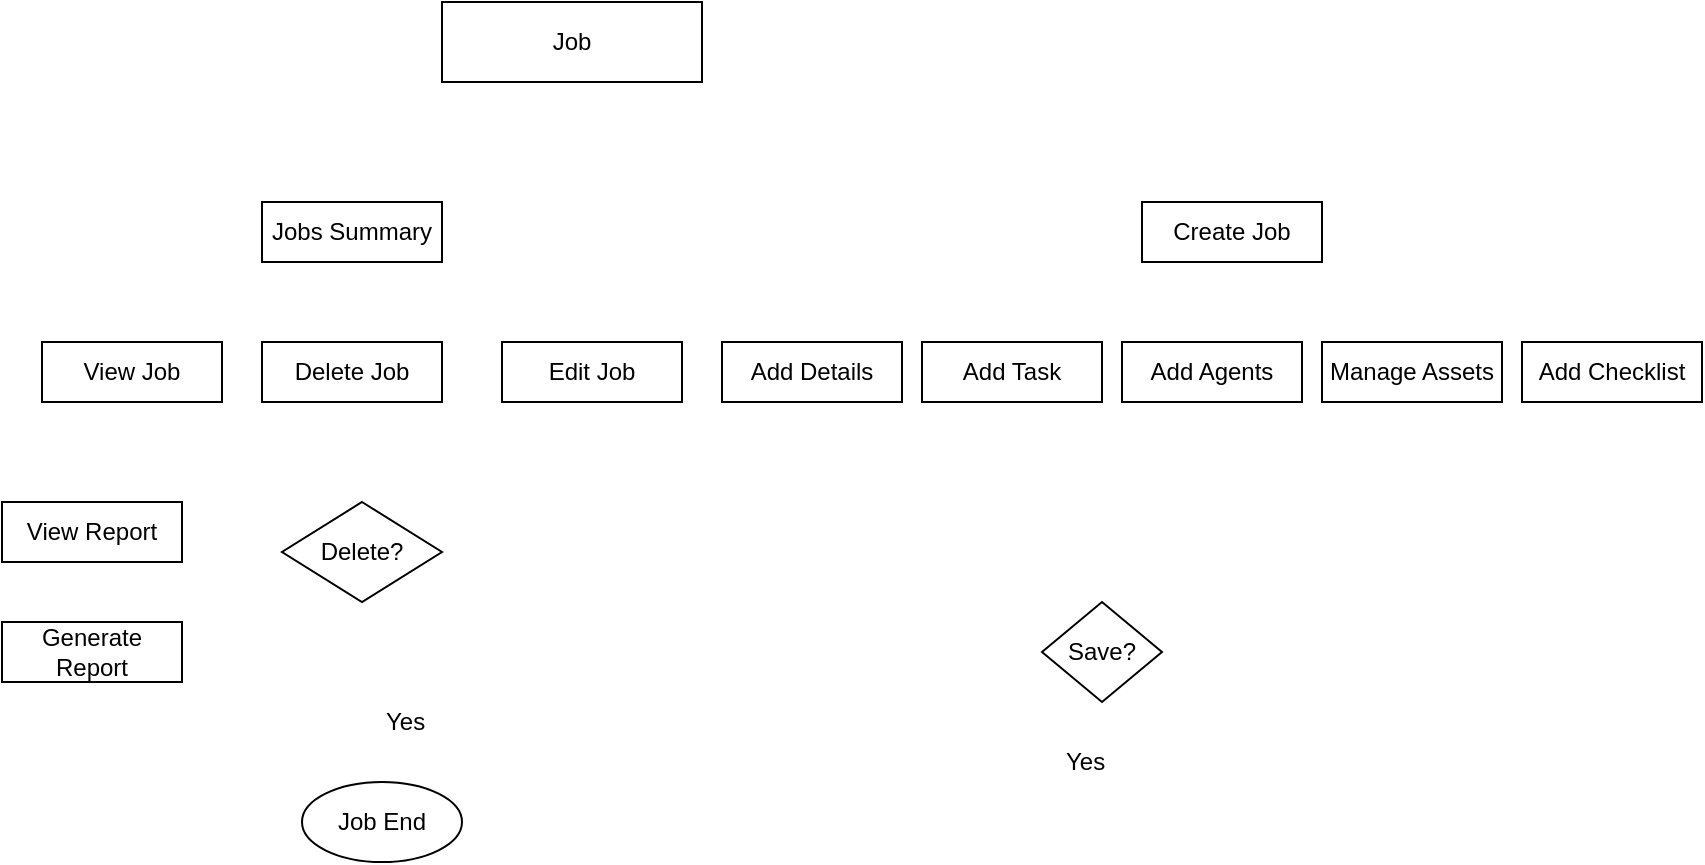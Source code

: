 <mxfile version="10.5.7"><diagram id="34HJ23vO13BpzqIPJJ81" name="Page-1"><mxGraphModel dx="840" dy="435" grid="1" gridSize="10" guides="1" tooltips="1" connect="1" arrows="1" fold="1" page="1" pageScale="1" pageWidth="850" pageHeight="1100" math="0" shadow="0"><root><mxCell id="0"/><mxCell id="1" parent="0"/><mxCell id="-pPuoy886qHiVGzRQfsi-1" value="Job" style="rounded=0;whiteSpace=wrap;html=1;" vertex="1" parent="1"><mxGeometry x="330" y="180" width="130" height="40" as="geometry"/></mxCell><mxCell id="-pPuoy886qHiVGzRQfsi-2" value="Jobs Summary" style="rounded=0;whiteSpace=wrap;html=1;" vertex="1" parent="1"><mxGeometry x="240" y="280" width="90" height="30" as="geometry"/></mxCell><mxCell id="-pPuoy886qHiVGzRQfsi-3" value="Create Job" style="rounded=0;whiteSpace=wrap;html=1;" vertex="1" parent="1"><mxGeometry x="680" y="280" width="90" height="30" as="geometry"/></mxCell><mxCell id="-pPuoy886qHiVGzRQfsi-4" value="Add Checklist" style="rounded=0;whiteSpace=wrap;html=1;" vertex="1" parent="1"><mxGeometry x="870" y="350" width="90" height="30" as="geometry"/></mxCell><mxCell id="-pPuoy886qHiVGzRQfsi-5" value="Add Details" style="rounded=0;whiteSpace=wrap;html=1;" vertex="1" parent="1"><mxGeometry x="470" y="350" width="90" height="30" as="geometry"/></mxCell><mxCell id="-pPuoy886qHiVGzRQfsi-6" value="Manage Assets" style="rounded=0;whiteSpace=wrap;html=1;" vertex="1" parent="1"><mxGeometry x="770" y="350" width="90" height="30" as="geometry"/></mxCell><mxCell id="-pPuoy886qHiVGzRQfsi-7" value="Add Agents" style="rounded=0;whiteSpace=wrap;html=1;" vertex="1" parent="1"><mxGeometry x="670" y="350" width="90" height="30" as="geometry"/></mxCell><mxCell id="-pPuoy886qHiVGzRQfsi-8" value="Add Task" style="rounded=0;whiteSpace=wrap;html=1;" vertex="1" parent="1"><mxGeometry x="570" y="350" width="90" height="30" as="geometry"/></mxCell><mxCell id="-pPuoy886qHiVGzRQfsi-9" value="Delete Job" style="rounded=0;whiteSpace=wrap;html=1;" vertex="1" parent="1"><mxGeometry x="240" y="350" width="90" height="30" as="geometry"/></mxCell><mxCell id="-pPuoy886qHiVGzRQfsi-10" value="Edit Job" style="rounded=0;whiteSpace=wrap;html=1;" vertex="1" parent="1"><mxGeometry x="360" y="350" width="90" height="30" as="geometry"/></mxCell><mxCell id="-pPuoy886qHiVGzRQfsi-11" value="View Job" style="rounded=0;whiteSpace=wrap;html=1;" vertex="1" parent="1"><mxGeometry x="130" y="350" width="90" height="30" as="geometry"/></mxCell><mxCell id="-pPuoy886qHiVGzRQfsi-13" value="View Report" style="rounded=0;whiteSpace=wrap;html=1;" vertex="1" parent="1"><mxGeometry x="110" y="430" width="90" height="30" as="geometry"/></mxCell><mxCell id="-pPuoy886qHiVGzRQfsi-14" value="Generate Report" style="rounded=0;whiteSpace=wrap;html=1;" vertex="1" parent="1"><mxGeometry x="110" y="490" width="90" height="30" as="geometry"/></mxCell><mxCell id="-pPuoy886qHiVGzRQfsi-15" value="Delete?" style="rhombus;whiteSpace=wrap;html=1;" vertex="1" parent="1"><mxGeometry x="250" y="430" width="80" height="50" as="geometry"/></mxCell><mxCell id="-pPuoy886qHiVGzRQfsi-16" value="Yes" style="text;html=1;resizable=0;points=[];autosize=1;align=left;verticalAlign=top;spacingTop=-4;" vertex="1" parent="1"><mxGeometry x="300" y="530" width="40" height="20" as="geometry"/></mxCell><mxCell id="-pPuoy886qHiVGzRQfsi-17" value="Job End" style="ellipse;whiteSpace=wrap;html=1;" vertex="1" parent="1"><mxGeometry x="260" y="570" width="80" height="40" as="geometry"/></mxCell><mxCell id="-pPuoy886qHiVGzRQfsi-18" value="Save?" style="rhombus;whiteSpace=wrap;html=1;" vertex="1" parent="1"><mxGeometry x="630" y="480" width="60" height="50" as="geometry"/></mxCell><mxCell id="-pPuoy886qHiVGzRQfsi-19" value="Yes" style="text;html=1;resizable=0;points=[];autosize=1;align=left;verticalAlign=top;spacingTop=-4;" vertex="1" parent="1"><mxGeometry x="640" y="550" width="40" height="20" as="geometry"/></mxCell></root></mxGraphModel></diagram></mxfile>